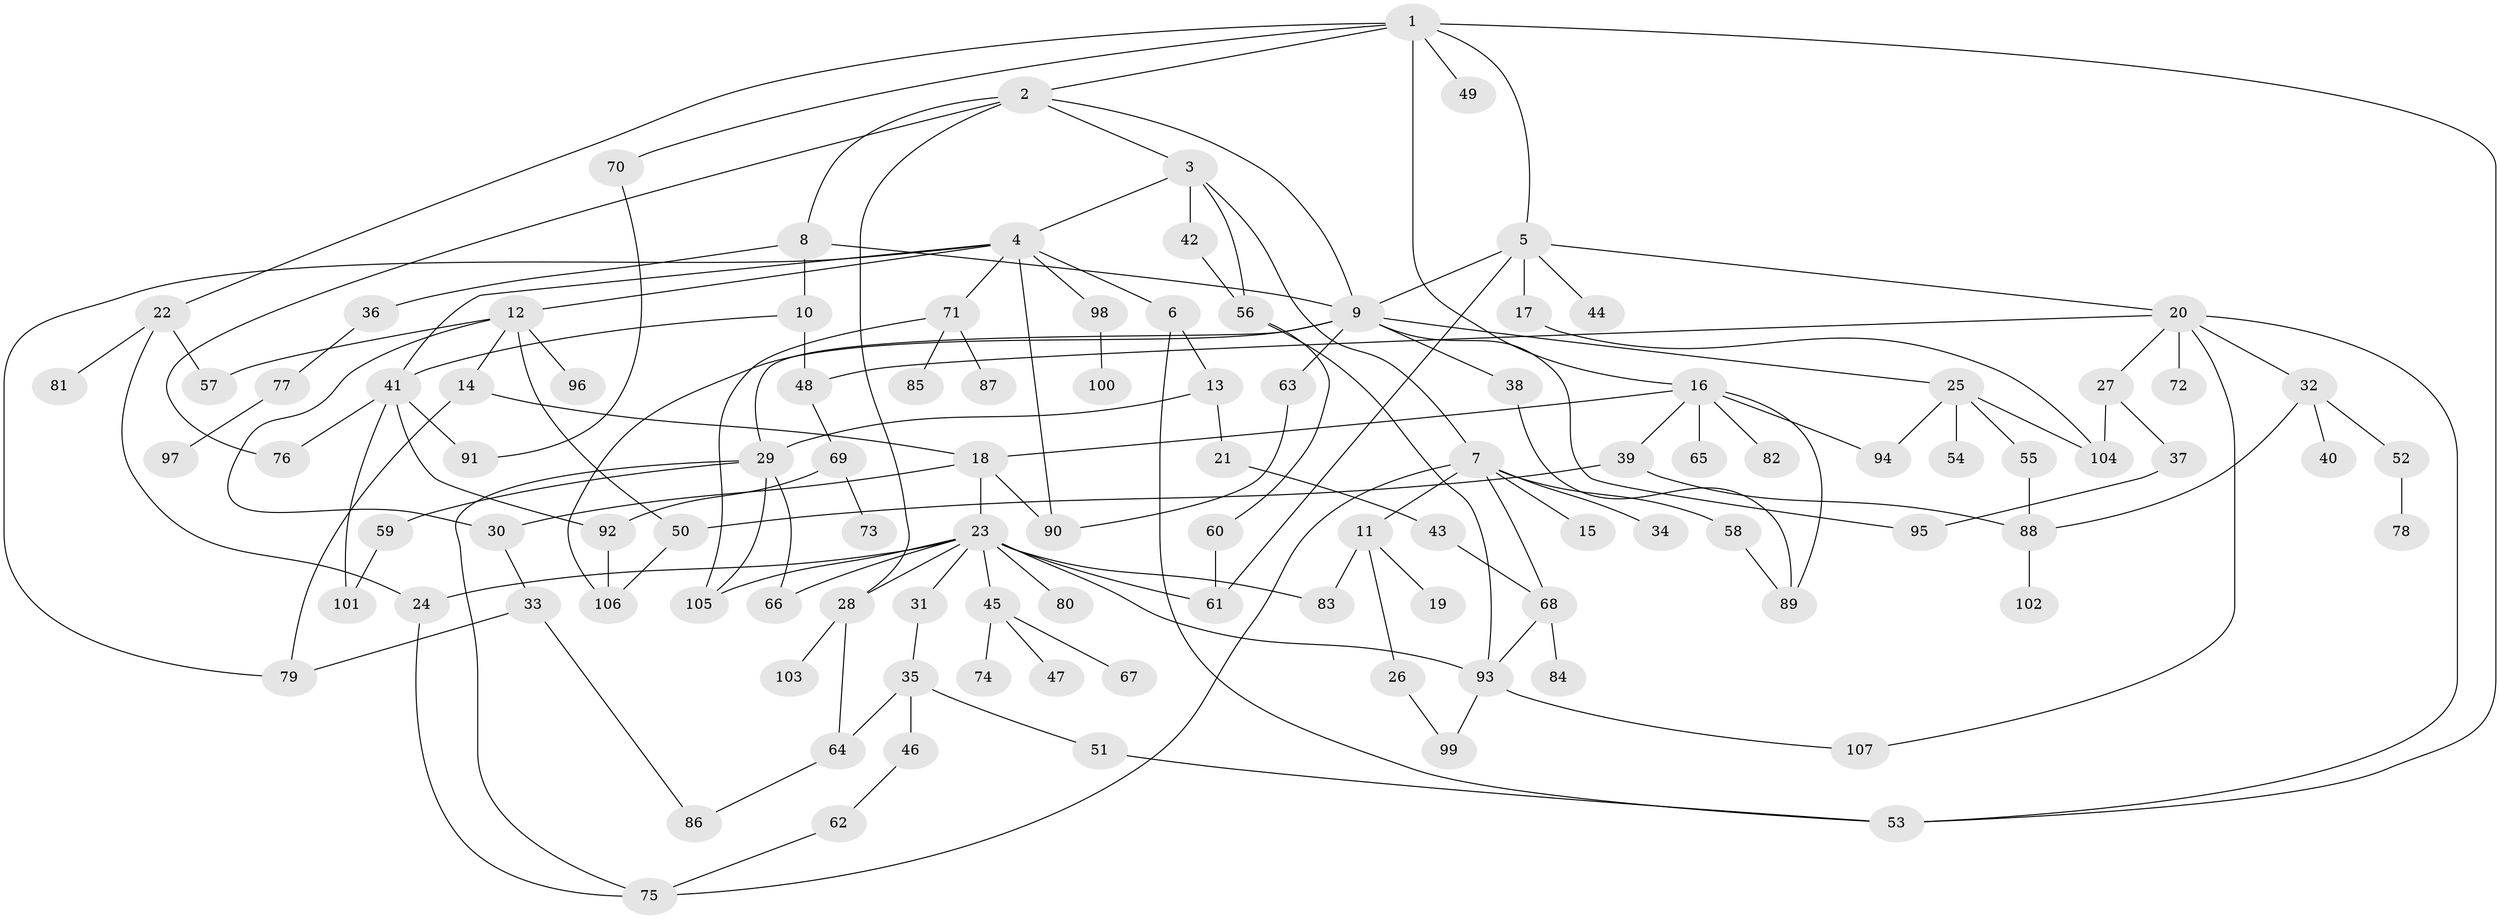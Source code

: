 // coarse degree distribution, {7: 0.05555555555555555, 6: 0.08333333333333333, 4: 0.1527777777777778, 9: 0.013888888888888888, 12: 0.013888888888888888, 3: 0.19444444444444445, 1: 0.25, 2: 0.20833333333333334, 11: 0.013888888888888888, 8: 0.013888888888888888}
// Generated by graph-tools (version 1.1) at 2025/41/03/06/25 10:41:30]
// undirected, 107 vertices, 155 edges
graph export_dot {
graph [start="1"]
  node [color=gray90,style=filled];
  1;
  2;
  3;
  4;
  5;
  6;
  7;
  8;
  9;
  10;
  11;
  12;
  13;
  14;
  15;
  16;
  17;
  18;
  19;
  20;
  21;
  22;
  23;
  24;
  25;
  26;
  27;
  28;
  29;
  30;
  31;
  32;
  33;
  34;
  35;
  36;
  37;
  38;
  39;
  40;
  41;
  42;
  43;
  44;
  45;
  46;
  47;
  48;
  49;
  50;
  51;
  52;
  53;
  54;
  55;
  56;
  57;
  58;
  59;
  60;
  61;
  62;
  63;
  64;
  65;
  66;
  67;
  68;
  69;
  70;
  71;
  72;
  73;
  74;
  75;
  76;
  77;
  78;
  79;
  80;
  81;
  82;
  83;
  84;
  85;
  86;
  87;
  88;
  89;
  90;
  91;
  92;
  93;
  94;
  95;
  96;
  97;
  98;
  99;
  100;
  101;
  102;
  103;
  104;
  105;
  106;
  107;
  1 -- 2;
  1 -- 5;
  1 -- 16;
  1 -- 22;
  1 -- 49;
  1 -- 70;
  1 -- 53;
  2 -- 3;
  2 -- 8;
  2 -- 28;
  2 -- 76;
  2 -- 9;
  3 -- 4;
  3 -- 7;
  3 -- 42;
  3 -- 56;
  4 -- 6;
  4 -- 12;
  4 -- 71;
  4 -- 98;
  4 -- 41;
  4 -- 90;
  4 -- 79;
  5 -- 17;
  5 -- 20;
  5 -- 44;
  5 -- 61;
  5 -- 9;
  6 -- 13;
  6 -- 53;
  7 -- 11;
  7 -- 15;
  7 -- 34;
  7 -- 58;
  7 -- 68;
  7 -- 75;
  8 -- 9;
  8 -- 10;
  8 -- 36;
  9 -- 25;
  9 -- 38;
  9 -- 63;
  9 -- 95;
  9 -- 29;
  9 -- 106;
  10 -- 41;
  10 -- 48;
  11 -- 19;
  11 -- 26;
  11 -- 83;
  12 -- 14;
  12 -- 30;
  12 -- 50;
  12 -- 96;
  12 -- 57;
  13 -- 21;
  13 -- 29;
  14 -- 79;
  14 -- 18;
  16 -- 18;
  16 -- 39;
  16 -- 65;
  16 -- 82;
  16 -- 89;
  16 -- 94;
  17 -- 104;
  18 -- 23;
  18 -- 90;
  18 -- 30;
  20 -- 27;
  20 -- 32;
  20 -- 48;
  20 -- 72;
  20 -- 107;
  20 -- 53;
  21 -- 43;
  22 -- 57;
  22 -- 81;
  22 -- 24;
  23 -- 24;
  23 -- 28;
  23 -- 31;
  23 -- 45;
  23 -- 66;
  23 -- 80;
  23 -- 105;
  23 -- 93;
  23 -- 83;
  23 -- 61;
  24 -- 75;
  25 -- 54;
  25 -- 55;
  25 -- 94;
  25 -- 104;
  26 -- 99;
  27 -- 37;
  27 -- 104;
  28 -- 64;
  28 -- 103;
  29 -- 59;
  29 -- 75;
  29 -- 66;
  29 -- 105;
  30 -- 33;
  31 -- 35;
  32 -- 40;
  32 -- 52;
  32 -- 88;
  33 -- 79;
  33 -- 86;
  35 -- 46;
  35 -- 51;
  35 -- 64;
  36 -- 77;
  37 -- 95;
  38 -- 89;
  39 -- 88;
  39 -- 50;
  41 -- 76;
  41 -- 91;
  41 -- 92;
  41 -- 101;
  42 -- 56;
  43 -- 68;
  45 -- 47;
  45 -- 67;
  45 -- 74;
  46 -- 62;
  48 -- 69;
  50 -- 106;
  51 -- 53;
  52 -- 78;
  55 -- 88;
  56 -- 60;
  56 -- 93;
  58 -- 89;
  59 -- 101;
  60 -- 61;
  62 -- 75;
  63 -- 90;
  64 -- 86;
  68 -- 84;
  68 -- 93;
  69 -- 73;
  69 -- 92;
  70 -- 91;
  71 -- 85;
  71 -- 87;
  71 -- 105;
  77 -- 97;
  88 -- 102;
  92 -- 106;
  93 -- 99;
  93 -- 107;
  98 -- 100;
}
